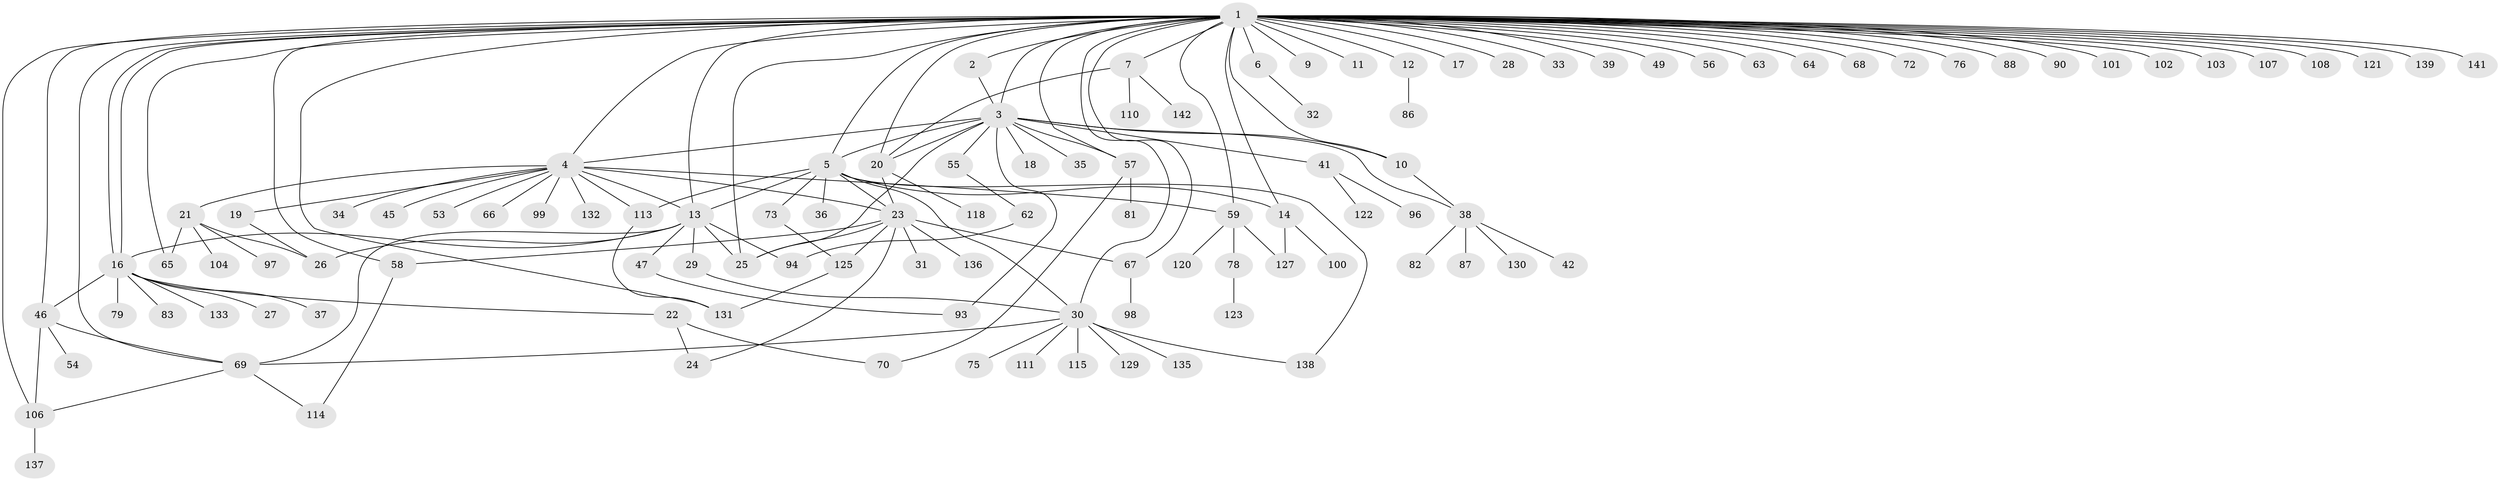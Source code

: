 // Generated by graph-tools (version 1.1) at 2025/51/02/27/25 19:51:55]
// undirected, 110 vertices, 152 edges
graph export_dot {
graph [start="1"]
  node [color=gray90,style=filled];
  1 [super="+15"];
  2;
  3 [super="+52"];
  4 [super="+8"];
  5 [super="+40"];
  6 [super="+51"];
  7 [super="+50"];
  9;
  10;
  11;
  12 [super="+74"];
  13 [super="+61"];
  14;
  16 [super="+119"];
  17;
  18;
  19;
  20 [super="+116"];
  21 [super="+60"];
  22 [super="+71"];
  23 [super="+140"];
  24;
  25;
  26 [super="+95"];
  27;
  28 [super="+44"];
  29 [super="+43"];
  30 [super="+89"];
  31;
  32;
  33;
  34;
  35;
  36;
  37;
  38 [super="+48"];
  39;
  41 [super="+91"];
  42;
  45;
  46 [super="+80"];
  47;
  49 [super="+85"];
  53;
  54 [super="+117"];
  55;
  56;
  57 [super="+77"];
  58 [super="+84"];
  59 [super="+92"];
  62 [super="+109"];
  63;
  64;
  65;
  66;
  67;
  68;
  69 [super="+126"];
  70;
  72;
  73;
  75;
  76;
  78 [super="+105"];
  79;
  81;
  82;
  83;
  86;
  87;
  88;
  90;
  93;
  94 [super="+112"];
  96;
  97;
  98;
  99;
  100;
  101;
  102;
  103;
  104;
  106 [super="+128"];
  107;
  108;
  110;
  111;
  113;
  114;
  115;
  118;
  120;
  121;
  122;
  123 [super="+124"];
  125;
  127 [super="+134"];
  129;
  130;
  131;
  132;
  133;
  135;
  136;
  137;
  138;
  139;
  141;
  142;
  1 -- 2;
  1 -- 3 [weight=2];
  1 -- 5;
  1 -- 6;
  1 -- 7;
  1 -- 9;
  1 -- 11;
  1 -- 12;
  1 -- 13;
  1 -- 14;
  1 -- 16;
  1 -- 16;
  1 -- 17;
  1 -- 20;
  1 -- 25;
  1 -- 28;
  1 -- 30;
  1 -- 33;
  1 -- 39;
  1 -- 46;
  1 -- 49;
  1 -- 57;
  1 -- 58 [weight=2];
  1 -- 63;
  1 -- 67;
  1 -- 68;
  1 -- 69 [weight=2];
  1 -- 72;
  1 -- 76;
  1 -- 88;
  1 -- 90;
  1 -- 102;
  1 -- 103;
  1 -- 106;
  1 -- 108;
  1 -- 121;
  1 -- 131;
  1 -- 139;
  1 -- 141;
  1 -- 64;
  1 -- 65;
  1 -- 101;
  1 -- 10;
  1 -- 107;
  1 -- 56;
  1 -- 59;
  1 -- 4;
  2 -- 3;
  3 -- 4;
  3 -- 5;
  3 -- 10;
  3 -- 18;
  3 -- 20;
  3 -- 25;
  3 -- 35;
  3 -- 38;
  3 -- 41;
  3 -- 55;
  3 -- 93;
  3 -- 57;
  4 -- 13;
  4 -- 19;
  4 -- 21;
  4 -- 45;
  4 -- 53;
  4 -- 66;
  4 -- 99;
  4 -- 113;
  4 -- 34;
  4 -- 132;
  4 -- 59;
  4 -- 23;
  5 -- 13;
  5 -- 14;
  5 -- 23;
  5 -- 30;
  5 -- 36;
  5 -- 113;
  5 -- 73;
  5 -- 138;
  6 -- 32;
  7 -- 20;
  7 -- 110;
  7 -- 142;
  10 -- 38;
  12 -- 86;
  13 -- 16;
  13 -- 25;
  13 -- 26;
  13 -- 29;
  13 -- 47;
  13 -- 69 [weight=2];
  13 -- 94;
  14 -- 100;
  14 -- 127;
  16 -- 22;
  16 -- 27;
  16 -- 37;
  16 -- 46;
  16 -- 79;
  16 -- 83;
  16 -- 133;
  19 -- 26;
  20 -- 23;
  20 -- 118;
  21 -- 65;
  21 -- 97;
  21 -- 104;
  21 -- 26;
  22 -- 24;
  22 -- 70;
  23 -- 24;
  23 -- 25;
  23 -- 31;
  23 -- 67;
  23 -- 125;
  23 -- 136;
  23 -- 58;
  29 -- 30;
  30 -- 75;
  30 -- 111;
  30 -- 115;
  30 -- 129;
  30 -- 135;
  30 -- 138;
  30 -- 69;
  38 -- 42;
  38 -- 87;
  38 -- 130;
  38 -- 82;
  41 -- 96;
  41 -- 122;
  46 -- 54;
  46 -- 69;
  46 -- 106;
  47 -- 93;
  55 -- 62;
  57 -- 70;
  57 -- 81;
  58 -- 114;
  59 -- 78;
  59 -- 120;
  59 -- 127;
  62 -- 94;
  67 -- 98;
  69 -- 106;
  69 -- 114;
  73 -- 125;
  78 -- 123;
  106 -- 137;
  113 -- 131;
  125 -- 131;
}
